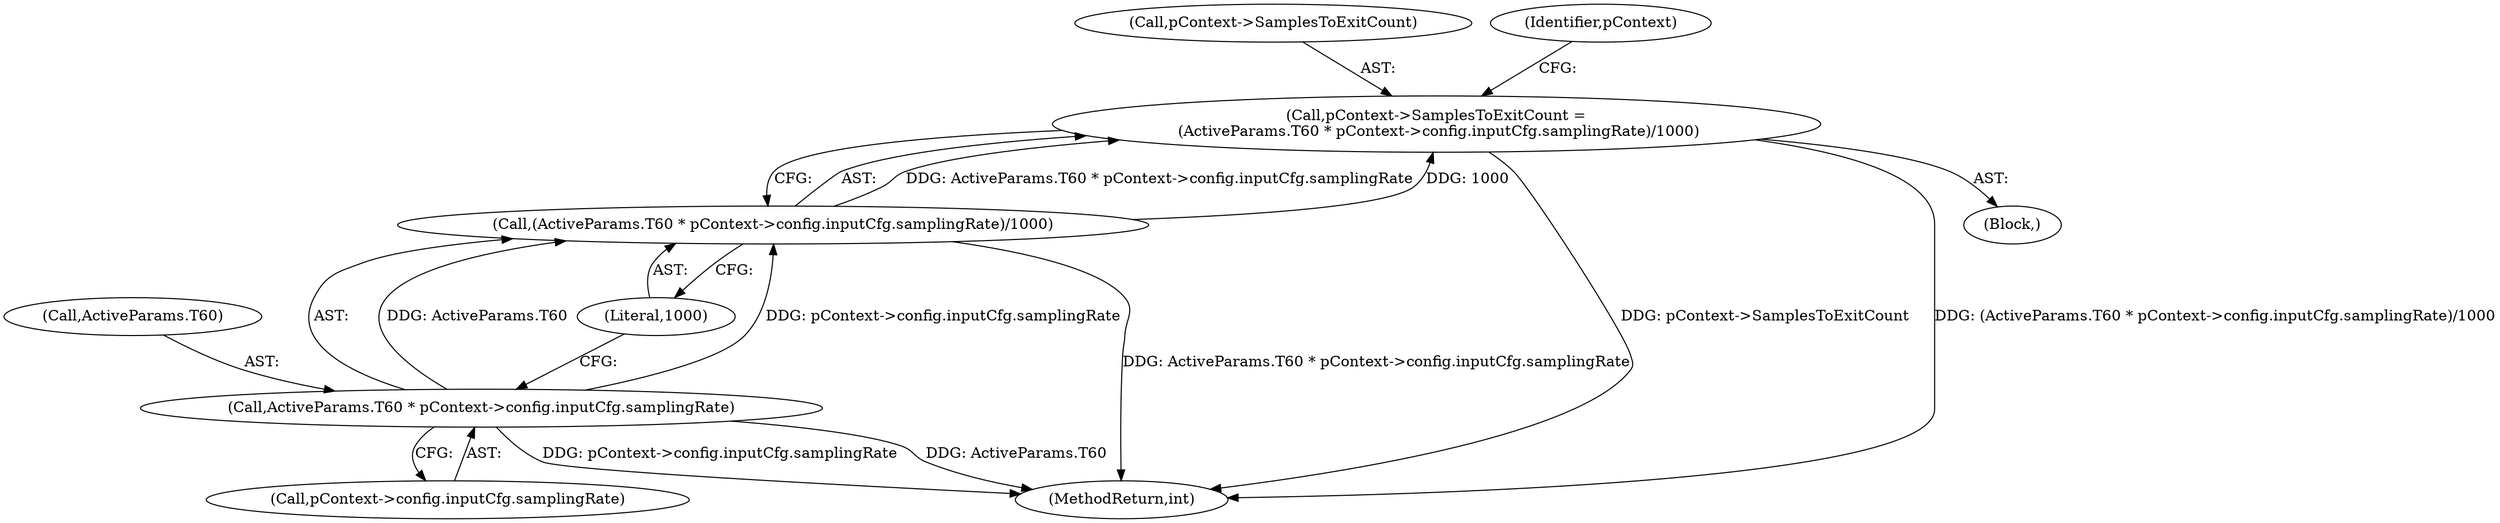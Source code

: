 digraph "0_Android_aeea52da00d210587fb3ed895de3d5f2e0264c88_6@integer" {
"1000449" [label="(Call,pContext->SamplesToExitCount =\n (ActiveParams.T60 * pContext->config.inputCfg.samplingRate)/1000)"];
"1000453" [label="(Call,(ActiveParams.T60 * pContext->config.inputCfg.samplingRate)/1000)"];
"1000454" [label="(Call,ActiveParams.T60 * pContext->config.inputCfg.samplingRate)"];
"1000641" [label="(MethodReturn,int)"];
"1000450" [label="(Call,pContext->SamplesToExitCount)"];
"1000465" [label="(Literal,1000)"];
"1000468" [label="(Identifier,pContext)"];
"1000458" [label="(Call,pContext->config.inputCfg.samplingRate)"];
"1000455" [label="(Call,ActiveParams.T60)"];
"1000449" [label="(Call,pContext->SamplesToExitCount =\n (ActiveParams.T60 * pContext->config.inputCfg.samplingRate)/1000)"];
"1000453" [label="(Call,(ActiveParams.T60 * pContext->config.inputCfg.samplingRate)/1000)"];
"1000454" [label="(Call,ActiveParams.T60 * pContext->config.inputCfg.samplingRate)"];
"1000138" [label="(Block,)"];
"1000449" -> "1000138"  [label="AST: "];
"1000449" -> "1000453"  [label="CFG: "];
"1000450" -> "1000449"  [label="AST: "];
"1000453" -> "1000449"  [label="AST: "];
"1000468" -> "1000449"  [label="CFG: "];
"1000449" -> "1000641"  [label="DDG: pContext->SamplesToExitCount"];
"1000449" -> "1000641"  [label="DDG: (ActiveParams.T60 * pContext->config.inputCfg.samplingRate)/1000"];
"1000453" -> "1000449"  [label="DDG: ActiveParams.T60 * pContext->config.inputCfg.samplingRate"];
"1000453" -> "1000449"  [label="DDG: 1000"];
"1000453" -> "1000465"  [label="CFG: "];
"1000454" -> "1000453"  [label="AST: "];
"1000465" -> "1000453"  [label="AST: "];
"1000453" -> "1000641"  [label="DDG: ActiveParams.T60 * pContext->config.inputCfg.samplingRate"];
"1000454" -> "1000453"  [label="DDG: ActiveParams.T60"];
"1000454" -> "1000453"  [label="DDG: pContext->config.inputCfg.samplingRate"];
"1000454" -> "1000458"  [label="CFG: "];
"1000455" -> "1000454"  [label="AST: "];
"1000458" -> "1000454"  [label="AST: "];
"1000465" -> "1000454"  [label="CFG: "];
"1000454" -> "1000641"  [label="DDG: ActiveParams.T60"];
"1000454" -> "1000641"  [label="DDG: pContext->config.inputCfg.samplingRate"];
}
